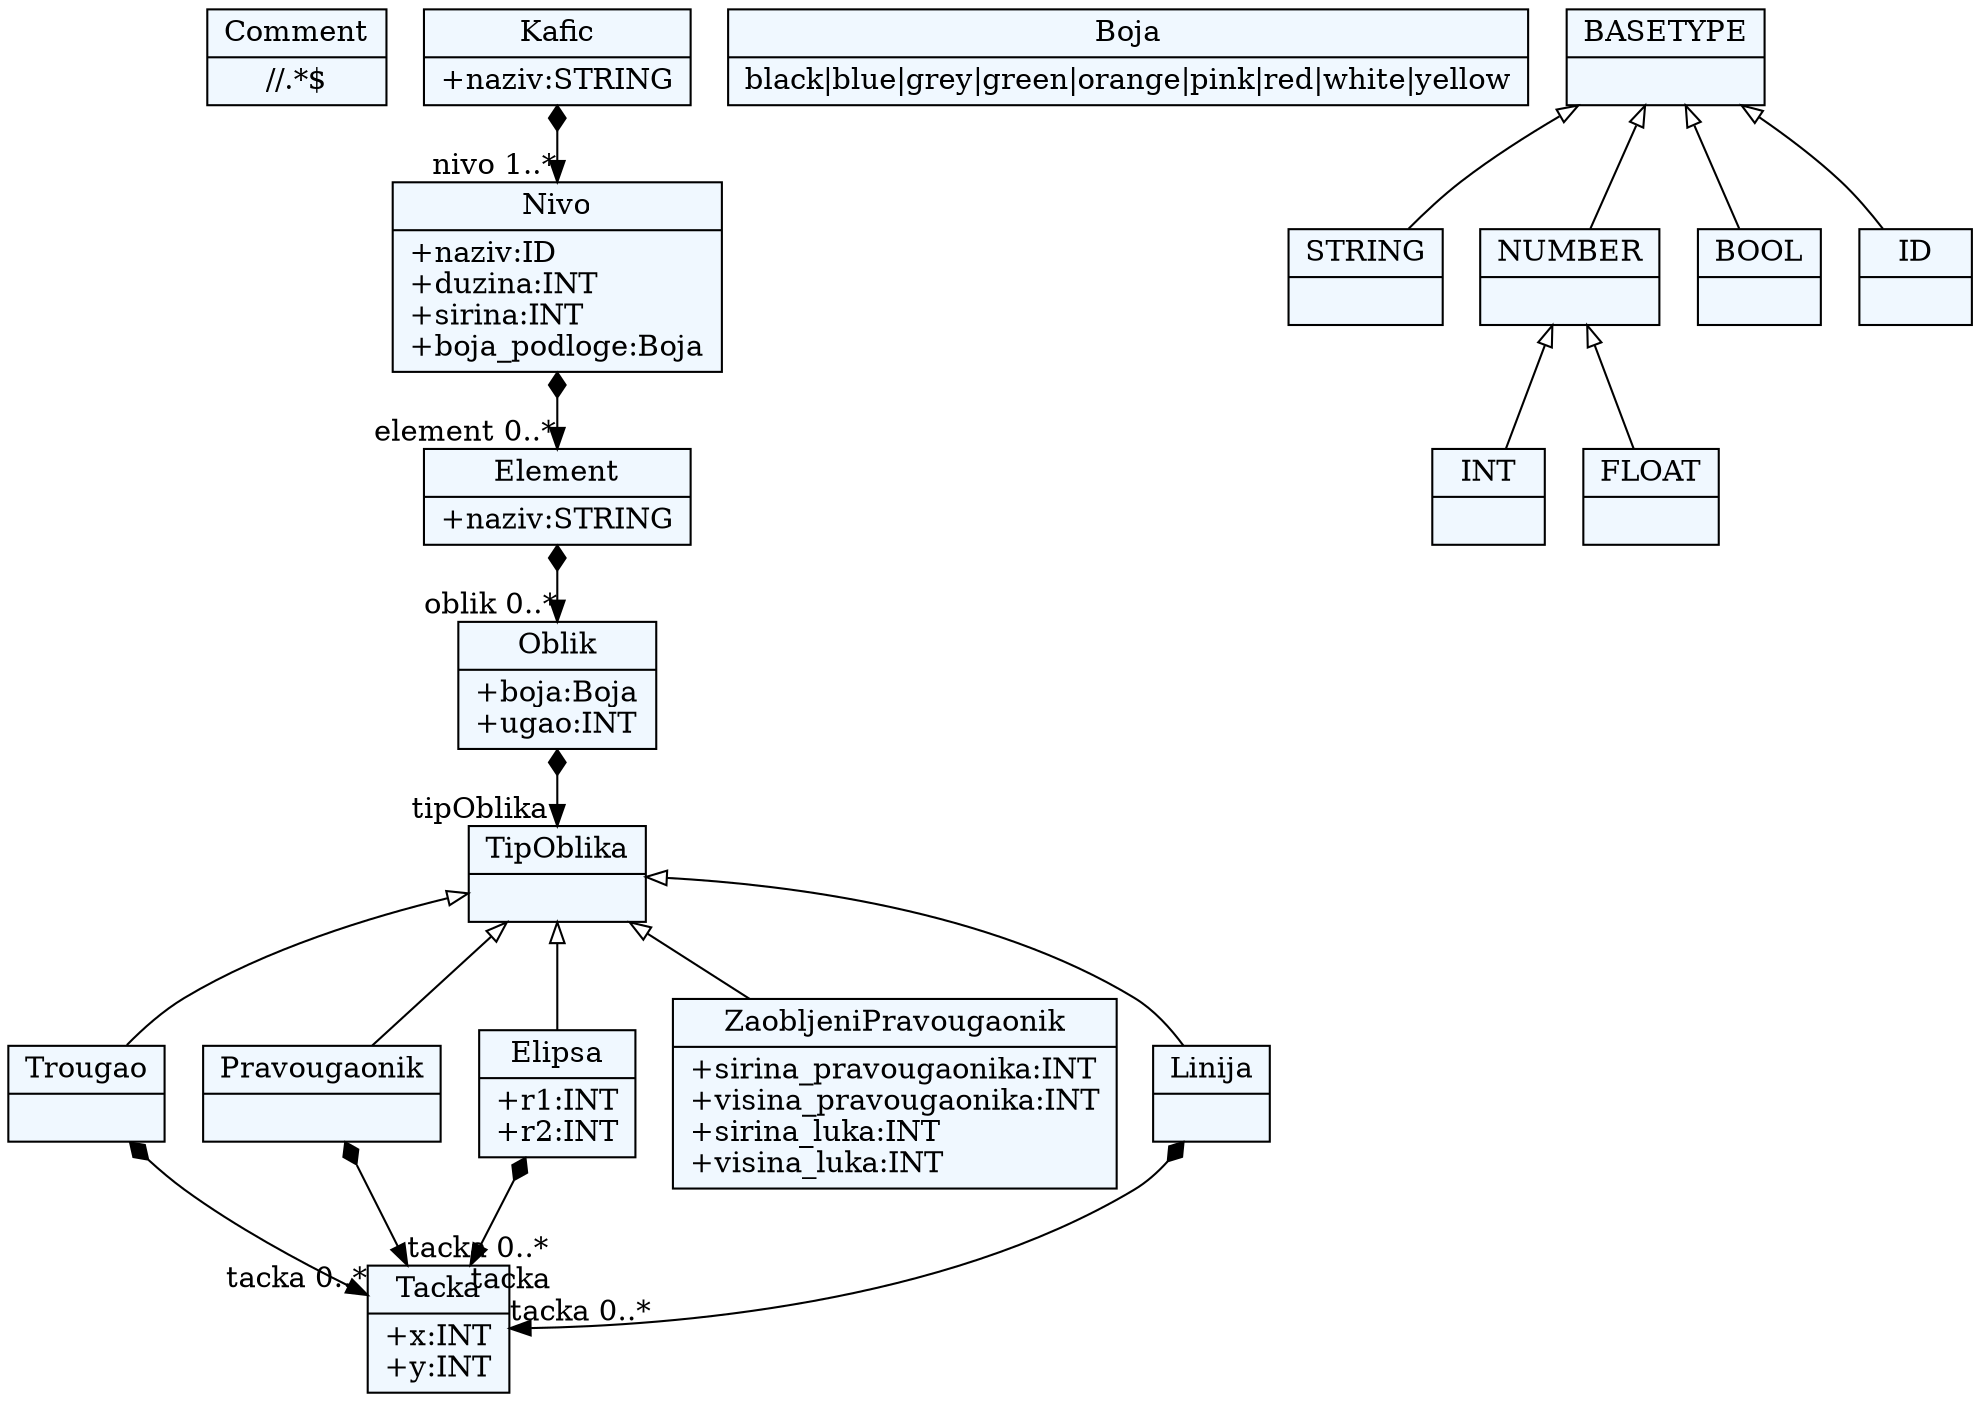 
    digraph xtext {
    fontname = "Bitstream Vera Sans"
    fontsize = 8
    node[
        shape=record,
        style=filled,
        fillcolor=aliceblue
    ]
    edge[dir=black,arrowtail=empty]


46329904[ label="{Comment|\/\/.*$}"]

46285320[ label="{Tacka|+x:INT\l+y:INT\l}"]

46288152[ label="{Boja|black\|blue\|grey\|green\|orange\|pink\|red\|white\|yellow}"]

46286264 -> 46285320[arrowtail=diamond, dir=both, headlabel="tacka 0..*"]
46286264[ label="{Trougao|}"]

46286736 -> 46285320[arrowtail=diamond, dir=both, headlabel="tacka 0..*"]
46286736[ label="{Pravougaonik|}"]

46287680 -> 46285320[arrowtail=diamond, dir=both, headlabel="tacka "]
46287680[ label="{Elipsa|+r1:INT\l+r2:INT\l}"]

45046592 -> 45047064[arrowtail=diamond, dir=both, headlabel="oblik 0..*"]
45046592[ label="{Element|+naziv:STRING\l}"]

45047064 -> 46284848[arrowtail=diamond, dir=both, headlabel="tipOblika "]
45047064[ label="{Oblik|+boja:Boja\l+ugao:INT\l}"]

46287208[ label="{ZaobljeniPravougaonik|+sirina_pravougaonika:INT\l+visina_pravougaonika:INT\l+sirina_luka:INT\l+visina_luka:INT\l}"]

46285792 -> 46285320[arrowtail=diamond, dir=both, headlabel="tacka 0..*"]
46285792[ label="{Linija|}"]

45046120 -> 45046592[arrowtail=diamond, dir=both, headlabel="element 0..*"]
45046120[ label="{Nivo|+naziv:ID\l+duzina:INT\l+sirina:INT\l+boja_podloge:Boja\l}"]

45045648 -> 45046120[arrowtail=diamond, dir=both, headlabel="nivo 1..*"]
45045648[ label="{Kafic|+naziv:STRING\l}"]

46284848[ label="{TipOblika|}"]
46284848 -> 46285792 [dir=back]
46284848 -> 46286264 [dir=back]
46284848 -> 46286736 [dir=back]
46284848 -> 46287208 [dir=back]
46284848 -> 46287680 [dir=back]

45022016[ label="{STRING|}"]

45045176[ label="{BASETYPE|}"]
45045176 -> 45044704 [dir=back]
45045176 -> 45022488 [dir=back]
45045176 -> 45021544 [dir=back]
45045176 -> 45022016 [dir=back]

45043760[ label="{INT|}"]

45044232[ label="{FLOAT|}"]

45044704[ label="{NUMBER|}"]
45044704 -> 45044232 [dir=back]
45044704 -> 45043760 [dir=back]

45022488[ label="{BOOL|}"]

45021544[ label="{ID|}"]


}
